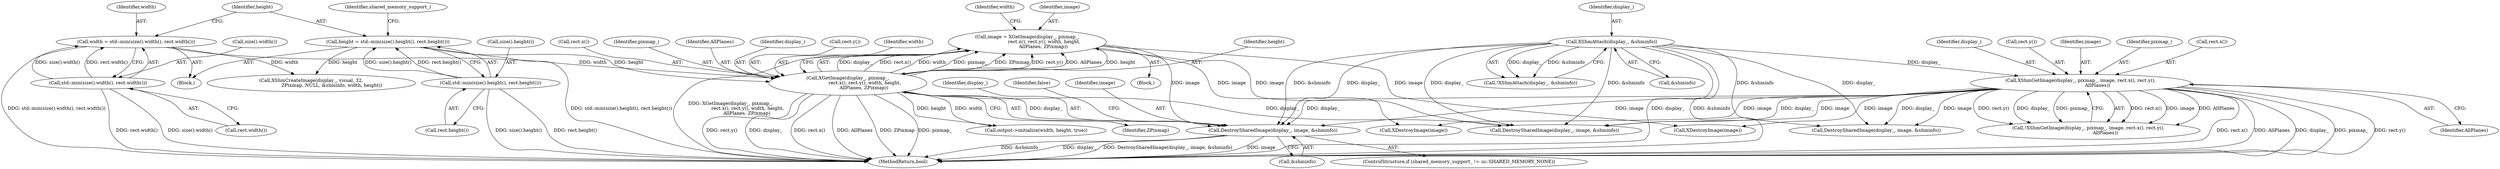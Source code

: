 digraph "0_Chrome_0bd1a6ddb5fb23dfea3e72d60e5e8df4cf5826bc@pointer" {
"1000289" [label="(Call,DestroySharedImage(display_, image, &shminfo))"];
"1000239" [label="(Call,XShmAttach(display_, &shminfo))"];
"1000263" [label="(Call,XGetImage(display_, pixmap_,\n                       rect.x(), rect.y(), width, height,\n                      AllPlanes, ZPixmap))"];
"1000117" [label="(Call,width = std::min(size().width(), rect.width()))"];
"1000119" [label="(Call,std::min(size().width(), rect.width()))"];
"1000123" [label="(Call,height = std::min(size().height(), rect.height()))"];
"1000125" [label="(Call,std::min(size().height(), rect.height()))"];
"1000244" [label="(Call,XShmGetImage(display_, pixmap_, image, rect.x(), rect.y(),\n                       AllPlanes))"];
"1000261" [label="(Call,image = XGetImage(display_, pixmap_,\n                       rect.x(), rect.y(), width, height,\n                      AllPlanes, ZPixmap))"];
"1000120" [label="(Call,size().width())"];
"1000238" [label="(Call,!XShmAttach(display_, &shminfo))"];
"1000124" [label="(Identifier,height)"];
"1000261" [label="(Call,image = XGetImage(display_, pixmap_,\n                       rect.x(), rect.y(), width, height,\n                      AllPlanes, ZPixmap))"];
"1000252" [label="(Call,DestroySharedImage(display_, image, &shminfo))"];
"1000265" [label="(Identifier,pixmap_)"];
"1000250" [label="(Identifier,AllPlanes)"];
"1000289" [label="(Call,DestroySharedImage(display_, image, &shminfo))"];
"1000149" [label="(Call,XShmCreateImage(display_, visual, 32,\n                            ZPixmap, NULL, &shminfo, width, height))"];
"1000121" [label="(Call,rect.width())"];
"1000126" [label="(Call,size().height())"];
"1000291" [label="(Identifier,image)"];
"1000268" [label="(Identifier,width)"];
"1000295" [label="(Call,XDestroyImage(image))"];
"1000127" [label="(Call,rect.height())"];
"1000241" [label="(Call,&shminfo)"];
"1000276" [label="(Identifier,width)"];
"1000118" [label="(Identifier,width)"];
"1000269" [label="(Identifier,height)"];
"1000119" [label="(Call,std::min(size().width(), rect.width()))"];
"1000243" [label="(Call,!XShmGetImage(display_, pixmap_, image, rect.x(), rect.y(),\n                       AllPlanes))"];
"1000292" [label="(Call,&shminfo)"];
"1000266" [label="(Call,rect.x())"];
"1000125" [label="(Call,std::min(size().height(), rect.height()))"];
"1000270" [label="(Identifier,AllPlanes)"];
"1000275" [label="(Call,output->initialize(width, height, true))"];
"1000264" [label="(Identifier,display_)"];
"1000262" [label="(Identifier,image)"];
"1000245" [label="(Identifier,display_)"];
"1000249" [label="(Call,rect.y())"];
"1000260" [label="(Block,)"];
"1000132" [label="(Identifier,shared_memory_support_)"];
"1000363" [label="(Call,DestroySharedImage(display_, image, &shminfo))"];
"1000104" [label="(Block,)"];
"1000378" [label="(MethodReturn,bool)"];
"1000247" [label="(Identifier,image)"];
"1000267" [label="(Call,rect.y())"];
"1000123" [label="(Call,height = std::min(size().height(), rect.height()))"];
"1000263" [label="(Call,XGetImage(display_, pixmap_,\n                       rect.x(), rect.y(), width, height,\n                      AllPlanes, ZPixmap))"];
"1000298" [label="(Identifier,false)"];
"1000271" [label="(Identifier,ZPixmap)"];
"1000246" [label="(Identifier,pixmap_)"];
"1000240" [label="(Identifier,display_)"];
"1000369" [label="(Call,XDestroyImage(image))"];
"1000244" [label="(Call,XShmGetImage(display_, pixmap_, image, rect.x(), rect.y(),\n                       AllPlanes))"];
"1000239" [label="(Call,XShmAttach(display_, &shminfo))"];
"1000117" [label="(Call,width = std::min(size().width(), rect.width()))"];
"1000290" [label="(Identifier,display_)"];
"1000285" [label="(ControlStructure,if (shared_memory_support_ != ui::SHARED_MEMORY_NONE))"];
"1000248" [label="(Call,rect.x())"];
"1000289" -> "1000285"  [label="AST: "];
"1000289" -> "1000292"  [label="CFG: "];
"1000290" -> "1000289"  [label="AST: "];
"1000291" -> "1000289"  [label="AST: "];
"1000292" -> "1000289"  [label="AST: "];
"1000298" -> "1000289"  [label="CFG: "];
"1000289" -> "1000378"  [label="DDG: image"];
"1000289" -> "1000378"  [label="DDG: &shminfo"];
"1000289" -> "1000378"  [label="DDG: display_"];
"1000289" -> "1000378"  [label="DDG: DestroySharedImage(display_, image, &shminfo)"];
"1000239" -> "1000289"  [label="DDG: display_"];
"1000239" -> "1000289"  [label="DDG: &shminfo"];
"1000263" -> "1000289"  [label="DDG: display_"];
"1000244" -> "1000289"  [label="DDG: display_"];
"1000244" -> "1000289"  [label="DDG: image"];
"1000261" -> "1000289"  [label="DDG: image"];
"1000239" -> "1000238"  [label="AST: "];
"1000239" -> "1000241"  [label="CFG: "];
"1000240" -> "1000239"  [label="AST: "];
"1000241" -> "1000239"  [label="AST: "];
"1000238" -> "1000239"  [label="CFG: "];
"1000239" -> "1000378"  [label="DDG: display_"];
"1000239" -> "1000378"  [label="DDG: &shminfo"];
"1000239" -> "1000238"  [label="DDG: display_"];
"1000239" -> "1000238"  [label="DDG: &shminfo"];
"1000239" -> "1000244"  [label="DDG: display_"];
"1000239" -> "1000252"  [label="DDG: display_"];
"1000239" -> "1000252"  [label="DDG: &shminfo"];
"1000239" -> "1000363"  [label="DDG: display_"];
"1000239" -> "1000363"  [label="DDG: &shminfo"];
"1000263" -> "1000261"  [label="AST: "];
"1000263" -> "1000271"  [label="CFG: "];
"1000264" -> "1000263"  [label="AST: "];
"1000265" -> "1000263"  [label="AST: "];
"1000266" -> "1000263"  [label="AST: "];
"1000267" -> "1000263"  [label="AST: "];
"1000268" -> "1000263"  [label="AST: "];
"1000269" -> "1000263"  [label="AST: "];
"1000270" -> "1000263"  [label="AST: "];
"1000271" -> "1000263"  [label="AST: "];
"1000261" -> "1000263"  [label="CFG: "];
"1000263" -> "1000378"  [label="DDG: pixmap_"];
"1000263" -> "1000378"  [label="DDG: rect.y()"];
"1000263" -> "1000378"  [label="DDG: display_"];
"1000263" -> "1000378"  [label="DDG: rect.x()"];
"1000263" -> "1000378"  [label="DDG: AllPlanes"];
"1000263" -> "1000378"  [label="DDG: ZPixmap"];
"1000263" -> "1000261"  [label="DDG: display_"];
"1000263" -> "1000261"  [label="DDG: rect.x()"];
"1000263" -> "1000261"  [label="DDG: width"];
"1000263" -> "1000261"  [label="DDG: pixmap_"];
"1000263" -> "1000261"  [label="DDG: ZPixmap"];
"1000263" -> "1000261"  [label="DDG: rect.y()"];
"1000263" -> "1000261"  [label="DDG: AllPlanes"];
"1000263" -> "1000261"  [label="DDG: height"];
"1000117" -> "1000263"  [label="DDG: width"];
"1000123" -> "1000263"  [label="DDG: height"];
"1000263" -> "1000275"  [label="DDG: width"];
"1000263" -> "1000275"  [label="DDG: height"];
"1000263" -> "1000363"  [label="DDG: display_"];
"1000117" -> "1000104"  [label="AST: "];
"1000117" -> "1000119"  [label="CFG: "];
"1000118" -> "1000117"  [label="AST: "];
"1000119" -> "1000117"  [label="AST: "];
"1000124" -> "1000117"  [label="CFG: "];
"1000117" -> "1000378"  [label="DDG: std::min(size().width(), rect.width())"];
"1000119" -> "1000117"  [label="DDG: size().width()"];
"1000119" -> "1000117"  [label="DDG: rect.width()"];
"1000117" -> "1000149"  [label="DDG: width"];
"1000119" -> "1000121"  [label="CFG: "];
"1000120" -> "1000119"  [label="AST: "];
"1000121" -> "1000119"  [label="AST: "];
"1000119" -> "1000378"  [label="DDG: rect.width()"];
"1000119" -> "1000378"  [label="DDG: size().width()"];
"1000123" -> "1000104"  [label="AST: "];
"1000123" -> "1000125"  [label="CFG: "];
"1000124" -> "1000123"  [label="AST: "];
"1000125" -> "1000123"  [label="AST: "];
"1000132" -> "1000123"  [label="CFG: "];
"1000123" -> "1000378"  [label="DDG: std::min(size().height(), rect.height())"];
"1000125" -> "1000123"  [label="DDG: size().height()"];
"1000125" -> "1000123"  [label="DDG: rect.height()"];
"1000123" -> "1000149"  [label="DDG: height"];
"1000125" -> "1000127"  [label="CFG: "];
"1000126" -> "1000125"  [label="AST: "];
"1000127" -> "1000125"  [label="AST: "];
"1000125" -> "1000378"  [label="DDG: size().height()"];
"1000125" -> "1000378"  [label="DDG: rect.height()"];
"1000244" -> "1000243"  [label="AST: "];
"1000244" -> "1000250"  [label="CFG: "];
"1000245" -> "1000244"  [label="AST: "];
"1000246" -> "1000244"  [label="AST: "];
"1000247" -> "1000244"  [label="AST: "];
"1000248" -> "1000244"  [label="AST: "];
"1000249" -> "1000244"  [label="AST: "];
"1000250" -> "1000244"  [label="AST: "];
"1000243" -> "1000244"  [label="CFG: "];
"1000244" -> "1000378"  [label="DDG: rect.x()"];
"1000244" -> "1000378"  [label="DDG: AllPlanes"];
"1000244" -> "1000378"  [label="DDG: display_"];
"1000244" -> "1000378"  [label="DDG: pixmap_"];
"1000244" -> "1000378"  [label="DDG: rect.y()"];
"1000244" -> "1000243"  [label="DDG: rect.x()"];
"1000244" -> "1000243"  [label="DDG: image"];
"1000244" -> "1000243"  [label="DDG: AllPlanes"];
"1000244" -> "1000243"  [label="DDG: rect.y()"];
"1000244" -> "1000243"  [label="DDG: display_"];
"1000244" -> "1000243"  [label="DDG: pixmap_"];
"1000244" -> "1000252"  [label="DDG: display_"];
"1000244" -> "1000252"  [label="DDG: image"];
"1000244" -> "1000295"  [label="DDG: image"];
"1000244" -> "1000363"  [label="DDG: display_"];
"1000244" -> "1000363"  [label="DDG: image"];
"1000244" -> "1000369"  [label="DDG: image"];
"1000261" -> "1000260"  [label="AST: "];
"1000262" -> "1000261"  [label="AST: "];
"1000276" -> "1000261"  [label="CFG: "];
"1000261" -> "1000378"  [label="DDG: XGetImage(display_, pixmap_,\n                       rect.x(), rect.y(), width, height,\n                      AllPlanes, ZPixmap)"];
"1000261" -> "1000295"  [label="DDG: image"];
"1000261" -> "1000363"  [label="DDG: image"];
"1000261" -> "1000369"  [label="DDG: image"];
}
